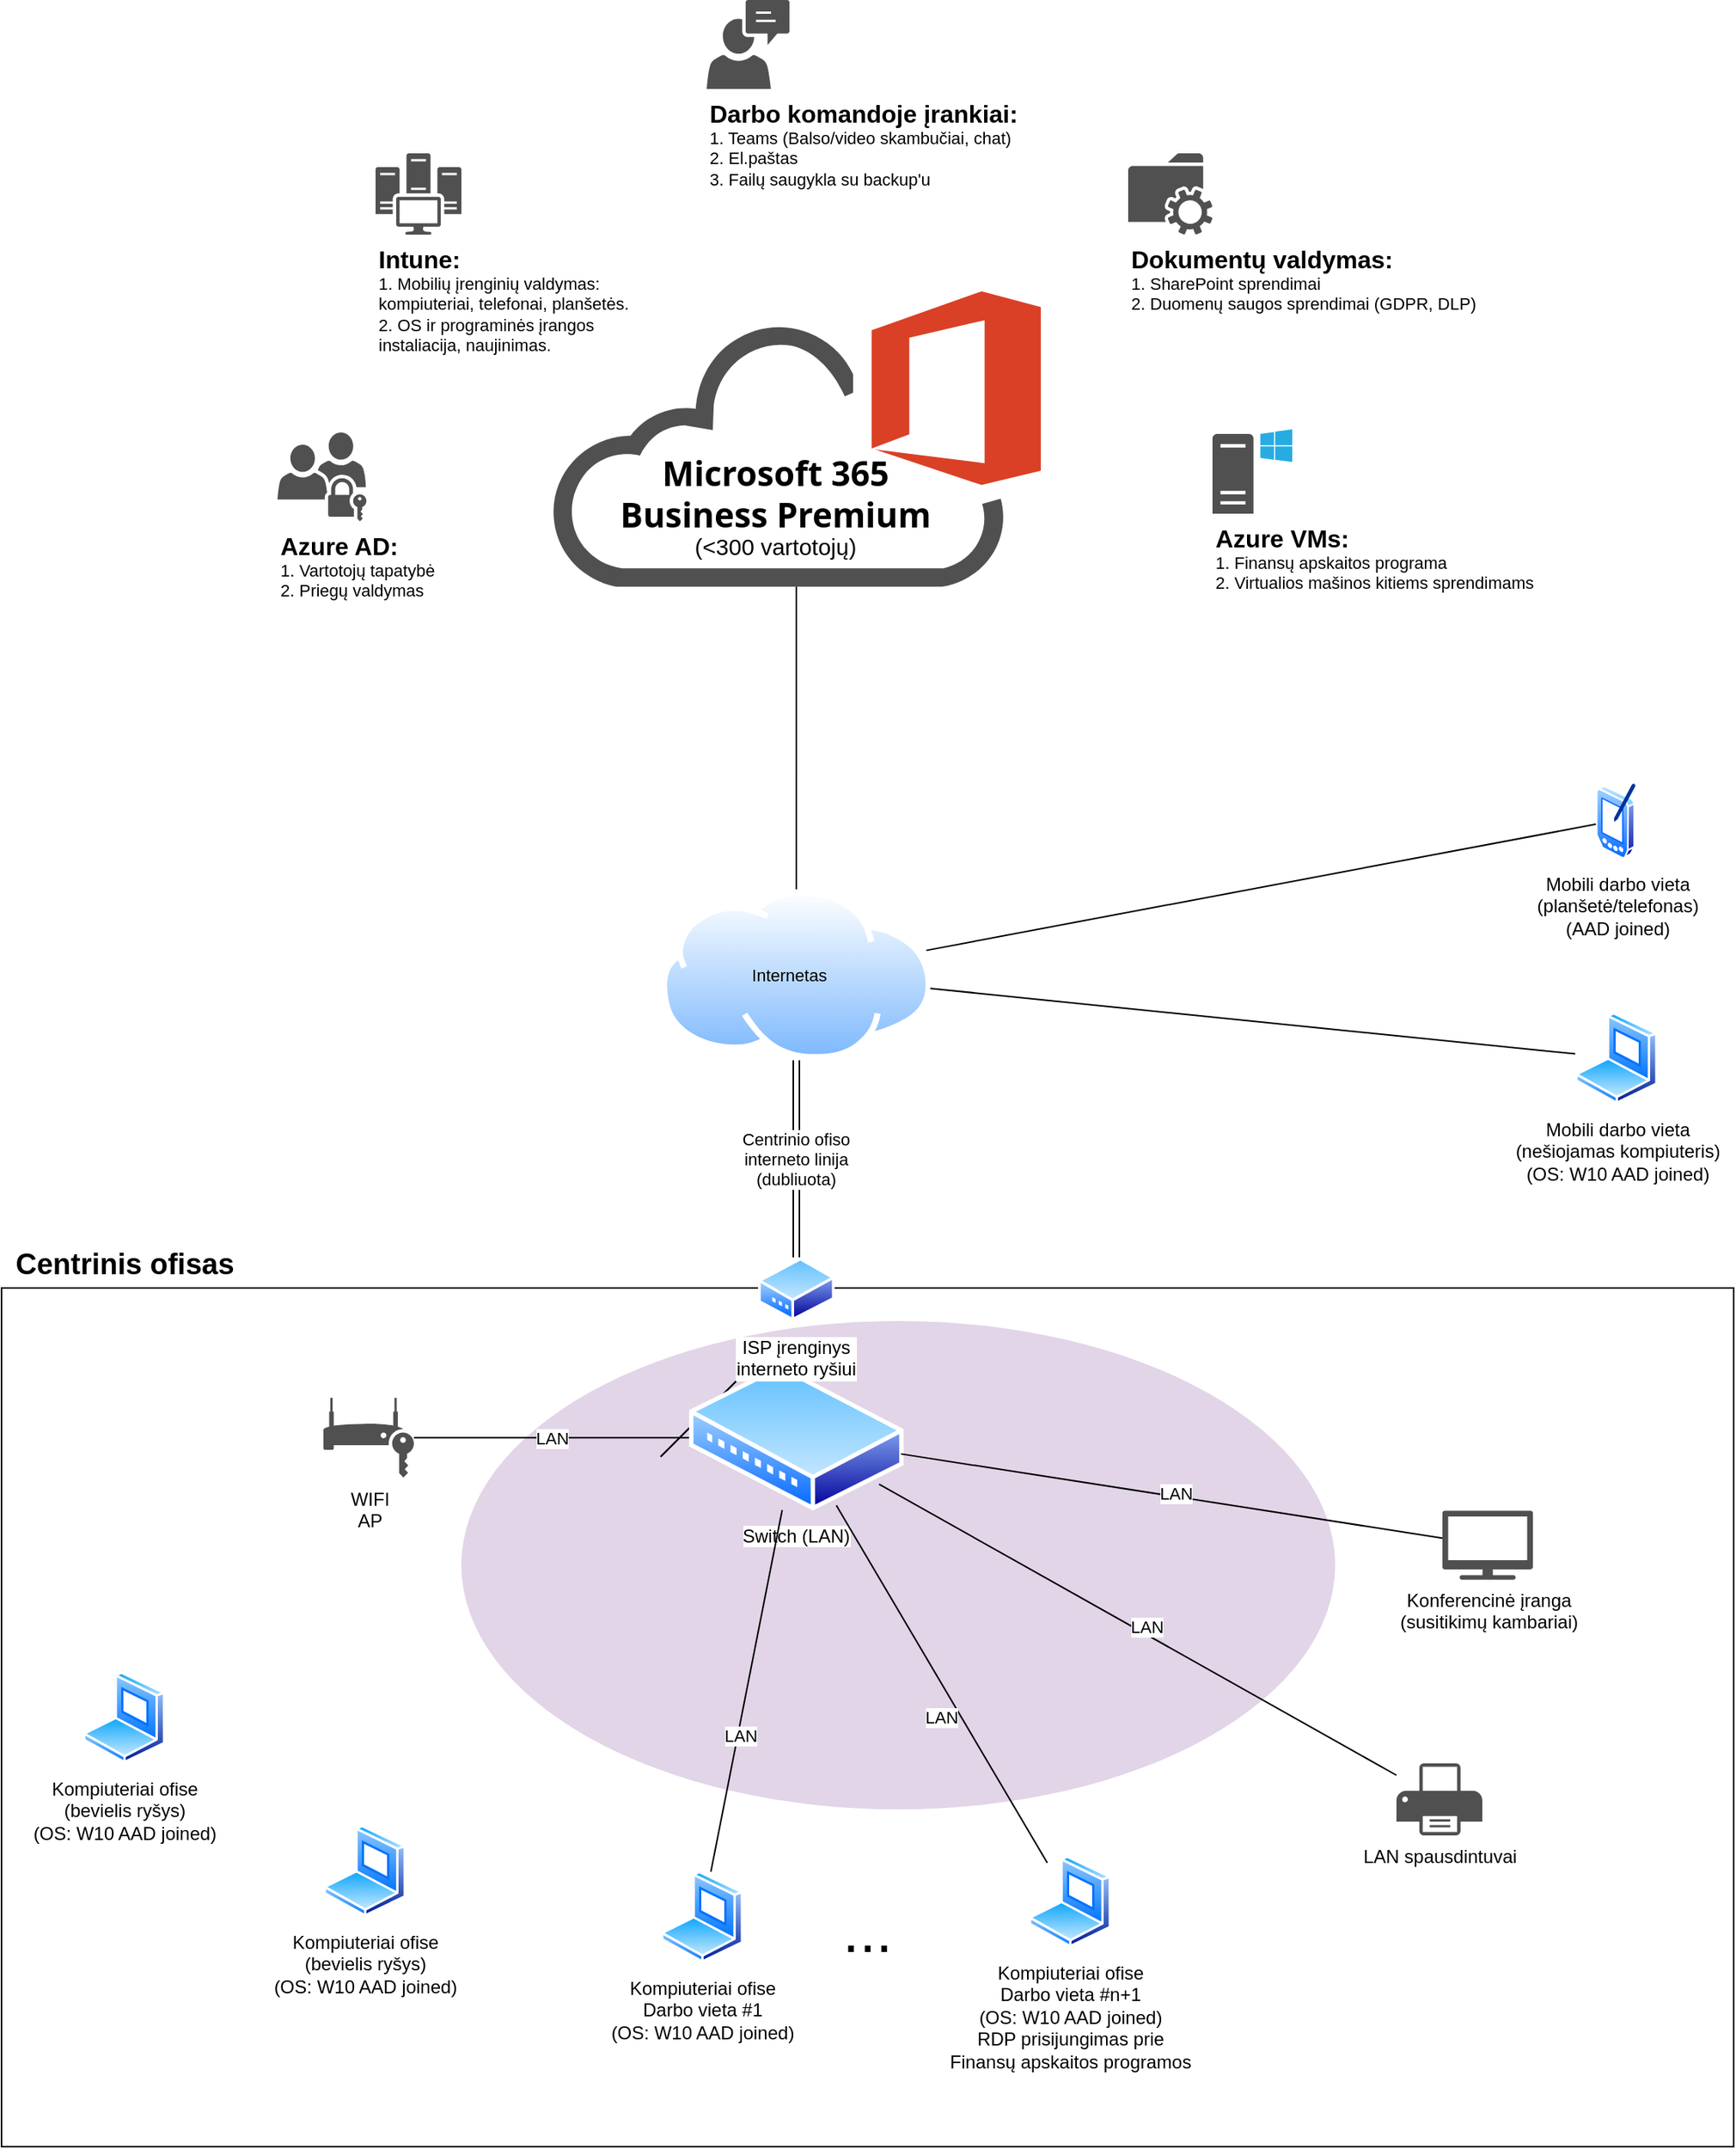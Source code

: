 <mxfile version="13.11.0" type="github">
  <diagram name="Page-1" id="e3a06f82-3646-2815-327d-82caf3d4e204">
    <mxGraphModel dx="1422" dy="2121" grid="1" gridSize="10" guides="1" tooltips="1" connect="1" arrows="1" fold="1" page="1" pageScale="1.5" pageWidth="1169" pageHeight="826" background="none" math="0" shadow="0">
      <root>
        <mxCell id="0" style=";html=1;" />
        <mxCell id="1" style=";html=1;" parent="0" />
        <mxCell id="Qnc5R-Qy2l6LQjeW2h2R-31" value="" style="rounded=0;whiteSpace=wrap;html=1;fontSize=11;" vertex="1" parent="1">
          <mxGeometry x="270" y="560" width="1130" height="560" as="geometry" />
        </mxCell>
        <mxCell id="Qnc5R-Qy2l6LQjeW2h2R-66" value="" style="ellipse;whiteSpace=wrap;html=1;labelBackgroundColor=none;fontSize=11;align=left;fillColor=#E1D5E7;strokeColor=none;" vertex="1" parent="1">
          <mxGeometry x="570" y="581.5" width="570" height="318.5" as="geometry" />
        </mxCell>
        <mxCell id="Qnc5R-Qy2l6LQjeW2h2R-1" value="" style="aspect=fixed;perimeter=ellipsePerimeter;align=center;shadow=0;dashed=0;spacingTop=3;image;image=img/lib/active_directory/internet_cloud.svg;html=1;" vertex="1" parent="1">
          <mxGeometry x="700" y="300" width="176.98" height="111.5" as="geometry" />
        </mxCell>
        <mxCell id="Qnc5R-Qy2l6LQjeW2h2R-2" value="Mobili darbo vieta&lt;br&gt;(nešiojamas kompiuteris)&lt;br&gt;(OS: W10 AAD joined)" style="aspect=fixed;perimeter=ellipsePerimeter;html=1;align=center;shadow=0;dashed=0;spacingTop=3;image;image=img/lib/active_directory/laptop_client.svg;" vertex="1" parent="1">
          <mxGeometry x="1296.5" y="380" width="54" height="60" as="geometry" />
        </mxCell>
        <mxCell id="Qnc5R-Qy2l6LQjeW2h2R-3" value="Mobili darbo vieta&lt;br&gt;(planšetė/telefonas)&lt;br&gt;(AAD joined)" style="aspect=fixed;perimeter=ellipsePerimeter;html=1;align=center;shadow=0;dashed=0;spacingTop=3;image;image=img/lib/active_directory/pda.svg;" vertex="1" parent="1">
          <mxGeometry x="1310" y="230" width="27" height="50" as="geometry" />
        </mxCell>
        <mxCell id="Qnc5R-Qy2l6LQjeW2h2R-29" value="Centrinio ofiso &lt;br&gt;interneto linija&lt;br&gt;(dubliuota)" style="edgeStyle=orthogonalEdgeStyle;rounded=0;orthogonalLoop=1;jettySize=auto;html=1;startFill=0;endArrow=none;endFill=0;strokeColor=#000000;shape=link;" edge="1" parent="1" source="Qnc5R-Qy2l6LQjeW2h2R-12" target="Qnc5R-Qy2l6LQjeW2h2R-1">
          <mxGeometry relative="1" as="geometry" />
        </mxCell>
        <mxCell id="Qnc5R-Qy2l6LQjeW2h2R-34" value="" style="endArrow=none;html=1;strokeColor=#000000;" edge="1" parent="1">
          <mxGeometry width="50" height="50" relative="1" as="geometry">
            <mxPoint x="700" y="670" as="sourcePoint" />
            <mxPoint x="750" y="620" as="targetPoint" />
          </mxGeometry>
        </mxCell>
        <mxCell id="Qnc5R-Qy2l6LQjeW2h2R-35" value="" style="endArrow=none;html=1;strokeColor=#000000;" edge="1" parent="1">
          <mxGeometry width="50" height="50" relative="1" as="geometry">
            <mxPoint x="700" y="670" as="sourcePoint" />
            <mxPoint x="750" y="620" as="targetPoint" />
          </mxGeometry>
        </mxCell>
        <mxCell id="Qnc5R-Qy2l6LQjeW2h2R-4" value="Switch (LAN)" style="aspect=fixed;perimeter=ellipsePerimeter;html=1;align=center;shadow=0;dashed=0;spacingTop=3;image;image=img/lib/active_directory/wiring_hub.svg;" vertex="1" parent="1">
          <mxGeometry x="718.49" y="610" width="140" height="95.2" as="geometry" />
        </mxCell>
        <mxCell id="Qnc5R-Qy2l6LQjeW2h2R-8" value="" style="rounded=0;orthogonalLoop=1;jettySize=auto;html=1;startFill=0;endFill=0;anchorPointDirection=0;endArrow=none;" edge="1" parent="1" source="Qnc5R-Qy2l6LQjeW2h2R-5" target="Qnc5R-Qy2l6LQjeW2h2R-4">
          <mxGeometry x="400" y="520" as="geometry" />
        </mxCell>
        <mxCell id="Qnc5R-Qy2l6LQjeW2h2R-26" value="LAN" style="edgeLabel;html=1;align=center;verticalAlign=middle;resizable=0;points=[];" vertex="1" connectable="0" parent="Qnc5R-Qy2l6LQjeW2h2R-8">
          <mxGeometry x="-0.179" relative="1" as="geometry">
            <mxPoint y="8" as="offset" />
          </mxGeometry>
        </mxCell>
        <mxCell id="Qnc5R-Qy2l6LQjeW2h2R-5" value="Kompiuteriai ofise&lt;br&gt;Darbo vieta #1&lt;br&gt;(OS: W10 AAD joined)" style="aspect=fixed;perimeter=ellipsePerimeter;html=1;align=center;shadow=0;dashed=0;spacingTop=3;image;image=img/lib/active_directory/laptop_client.svg;" vertex="1" parent="1">
          <mxGeometry x="700" y="940" width="54" height="60" as="geometry" />
        </mxCell>
        <mxCell id="Qnc5R-Qy2l6LQjeW2h2R-9" value="LAN" style="rounded=0;orthogonalLoop=1;jettySize=auto;html=1;startFill=0;endFill=0;anchorPointDirection=0;elbow=vertical;endSize=0;startSize=0;endArrow=none;" edge="1" parent="1" source="Qnc5R-Qy2l6LQjeW2h2R-6" target="Qnc5R-Qy2l6LQjeW2h2R-4">
          <mxGeometry as="geometry">
            <mxPoint y="22" as="offset" />
          </mxGeometry>
        </mxCell>
        <mxCell id="Qnc5R-Qy2l6LQjeW2h2R-6" value="Kompiuteriai ofise&lt;br&gt;Darbo vieta #n+1&lt;br&gt;(OS: W10 AAD joined)&lt;br&gt;RDP prisijungimas prie &lt;br&gt;Finansų apskaitos programos" style="aspect=fixed;perimeter=ellipsePerimeter;html=1;align=center;shadow=0;dashed=0;spacingTop=3;image;image=img/lib/active_directory/laptop_client.svg;" vertex="1" parent="1">
          <mxGeometry x="940" y="930" width="54" height="60" as="geometry" />
        </mxCell>
        <mxCell id="Qnc5R-Qy2l6LQjeW2h2R-7" value="Kompiuteriai ofise&lt;br&gt;(bevielis ryšys)&lt;br&gt;(OS: W10 AAD joined)" style="aspect=fixed;perimeter=ellipsePerimeter;html=1;align=center;shadow=0;dashed=0;spacingTop=3;image;image=img/lib/active_directory/laptop_client.svg;" vertex="1" parent="1">
          <mxGeometry x="480" y="910" width="54" height="60" as="geometry" />
        </mxCell>
        <mxCell id="Qnc5R-Qy2l6LQjeW2h2R-12" value="ISP įrenginys&lt;br&gt;interneto ryšiui" style="aspect=fixed;perimeter=ellipsePerimeter;html=1;align=center;shadow=0;dashed=0;spacingTop=3;image;image=img/lib/active_directory/modem.svg;" vertex="1" parent="1">
          <mxGeometry x="763.49" y="540" width="50" height="41.5" as="geometry" />
        </mxCell>
        <mxCell id="Qnc5R-Qy2l6LQjeW2h2R-13" value="LAN spausdintuvai" style="pointerEvents=1;shadow=0;dashed=0;html=1;strokeColor=none;fillColor=#505050;labelPosition=center;verticalLabelPosition=bottom;verticalAlign=top;outlineConnect=0;align=center;shape=mxgraph.office.devices.printer;" vertex="1" parent="1">
          <mxGeometry x="1180" y="870" width="56" height="47" as="geometry" />
        </mxCell>
        <object label="LAN" placeholders="1" id="Qnc5R-Qy2l6LQjeW2h2R-18">
          <mxCell style="edgeStyle=orthogonalEdgeStyle;rounded=0;orthogonalLoop=1;jettySize=auto;html=1;endArrow=none;endFill=0;" edge="1" parent="1" source="Qnc5R-Qy2l6LQjeW2h2R-14" target="Qnc5R-Qy2l6LQjeW2h2R-4">
            <mxGeometry x="400" y="520" as="geometry" />
          </mxCell>
        </object>
        <mxCell id="Qnc5R-Qy2l6LQjeW2h2R-14" value="WIFI&lt;br&gt;AP" style="pointerEvents=1;shadow=0;dashed=0;html=1;strokeColor=none;fillColor=#505050;labelPosition=center;verticalLabelPosition=bottom;verticalAlign=top;outlineConnect=0;align=center;shape=mxgraph.office.devices.session_border_controller;movableLabel=1;" vertex="1" parent="1">
          <mxGeometry x="480" y="631.6" width="59" height="52" as="geometry" />
        </mxCell>
        <mxCell id="Qnc5R-Qy2l6LQjeW2h2R-24" value="LAN" style="rounded=0;orthogonalLoop=1;jettySize=auto;html=1;endArrow=none;endFill=0;" edge="1" parent="1" source="Qnc5R-Qy2l6LQjeW2h2R-15" target="Qnc5R-Qy2l6LQjeW2h2R-4">
          <mxGeometry as="geometry">
            <mxPoint x="3" y="-2" as="offset" />
          </mxGeometry>
        </mxCell>
        <mxCell id="Qnc5R-Qy2l6LQjeW2h2R-15" value="Konferencinė įranga&lt;br&gt;(susitikimų kambariai)" style="pointerEvents=1;shadow=0;dashed=0;html=1;strokeColor=none;fillColor=#505050;labelPosition=center;verticalLabelPosition=bottom;verticalAlign=top;outlineConnect=0;align=center;shape=mxgraph.office.devices.tv;" vertex="1" parent="1">
          <mxGeometry x="1210" y="705.2" width="59" height="45" as="geometry" />
        </mxCell>
        <mxCell id="Qnc5R-Qy2l6LQjeW2h2R-39" value="Centrinis ofisas" style="text;html=1;align=center;verticalAlign=middle;resizable=0;points=[];autosize=1;fontSize=19;fontStyle=1" vertex="1" parent="1">
          <mxGeometry x="270" y="530" width="160" height="30" as="geometry" />
        </mxCell>
        <mxCell id="Qnc5R-Qy2l6LQjeW2h2R-42" value="" style="shape=image;html=1;verticalAlign=top;verticalLabelPosition=bottom;labelBackgroundColor=#ffffff;imageAspect=0;aspect=fixed;image=https://cdn1.iconfinder.com/data/icons/computer-hardware-cute-style-vol-2/52/wifi__wireless__internet__network__signal__connection__router-128.png;fontSize=19;" vertex="1" parent="1">
          <mxGeometry x="500" y="867" width="50" height="50" as="geometry" />
        </mxCell>
        <mxCell id="Qnc5R-Qy2l6LQjeW2h2R-43" value="" style="shape=image;html=1;verticalAlign=top;verticalLabelPosition=bottom;labelBackgroundColor=#ffffff;imageAspect=0;aspect=fixed;image=https://cdn1.iconfinder.com/data/icons/computer-hardware-cute-style-vol-2/52/wifi__wireless__internet__network__signal__connection__router-128.png;fontSize=19;rotation=-180;" vertex="1" parent="1">
          <mxGeometry x="484.5" y="720" width="50" height="50" as="geometry" />
        </mxCell>
        <mxCell id="Qnc5R-Qy2l6LQjeW2h2R-44" value="Kompiuteriai ofise&lt;br&gt;(bevielis ryšys)&lt;br&gt;(OS: W10 AAD joined)" style="aspect=fixed;perimeter=ellipsePerimeter;html=1;align=center;shadow=0;dashed=0;spacingTop=3;image;image=img/lib/active_directory/laptop_client.svg;" vertex="1" parent="1">
          <mxGeometry x="323" y="810" width="54" height="60" as="geometry" />
        </mxCell>
        <mxCell id="Qnc5R-Qy2l6LQjeW2h2R-45" value="" style="shape=image;html=1;verticalAlign=top;verticalLabelPosition=bottom;labelBackgroundColor=#ffffff;imageAspect=0;aspect=fixed;image=https://cdn1.iconfinder.com/data/icons/computer-hardware-cute-style-vol-2/52/wifi__wireless__internet__network__signal__connection__router-128.png;fontSize=19;rotation=30;" vertex="1" parent="1">
          <mxGeometry x="350" y="770" width="50" height="50" as="geometry" />
        </mxCell>
        <mxCell id="Qnc5R-Qy2l6LQjeW2h2R-46" value="&lt;font style=&quot;font-size: 11px;&quot;&gt;LAN&lt;/font&gt;" style="endArrow=none;html=1;strokeColor=#000000;fontSize=11;" edge="1" parent="1" source="Qnc5R-Qy2l6LQjeW2h2R-13" target="Qnc5R-Qy2l6LQjeW2h2R-4">
          <mxGeometry x="-0.022" y="-4" width="50" height="50" relative="1" as="geometry">
            <mxPoint x="700" y="670" as="sourcePoint" />
            <mxPoint x="750" y="620" as="targetPoint" />
            <mxPoint as="offset" />
          </mxGeometry>
        </mxCell>
        <mxCell id="Qnc5R-Qy2l6LQjeW2h2R-48" value="" style="endArrow=none;html=1;strokeColor=#000000;fontSize=11;" edge="1" parent="1" source="Qnc5R-Qy2l6LQjeW2h2R-1" target="Qnc5R-Qy2l6LQjeW2h2R-3">
          <mxGeometry width="50" height="50" relative="1" as="geometry">
            <mxPoint x="700" y="360" as="sourcePoint" />
            <mxPoint x="750" y="310" as="targetPoint" />
          </mxGeometry>
        </mxCell>
        <mxCell id="Qnc5R-Qy2l6LQjeW2h2R-49" value="" style="endArrow=none;html=1;strokeColor=#000000;fontSize=11;" edge="1" parent="1" source="Qnc5R-Qy2l6LQjeW2h2R-1" target="Qnc5R-Qy2l6LQjeW2h2R-2">
          <mxGeometry width="50" height="50" relative="1" as="geometry">
            <mxPoint x="700" y="360" as="sourcePoint" />
            <mxPoint x="750" y="310" as="targetPoint" />
          </mxGeometry>
        </mxCell>
        <mxCell id="Qnc5R-Qy2l6LQjeW2h2R-50" value="Internetas" style="text;html=1;strokeColor=none;fillColor=none;align=center;verticalAlign=middle;whiteSpace=wrap;rounded=0;fontSize=11;" vertex="1" parent="1">
          <mxGeometry x="764.49" y="345.75" width="40" height="20" as="geometry" />
        </mxCell>
        <mxCell id="Qnc5R-Qy2l6LQjeW2h2R-51" value="" style="pointerEvents=1;shadow=0;dashed=0;html=1;strokeColor=none;fillColor=#505050;labelPosition=center;verticalLabelPosition=bottom;outlineConnect=0;verticalAlign=top;align=center;shape=mxgraph.office.clouds.office_365;fontSize=11;" vertex="1" parent="1">
          <mxGeometry x="628.99" y="-90" width="318.99" height="192.66" as="geometry" />
        </mxCell>
        <mxCell id="Qnc5R-Qy2l6LQjeW2h2R-52" value="" style="endArrow=none;html=1;strokeColor=#000000;fontSize=11;" edge="1" parent="1" source="Qnc5R-Qy2l6LQjeW2h2R-1" target="Qnc5R-Qy2l6LQjeW2h2R-51">
          <mxGeometry width="50" height="50" relative="1" as="geometry">
            <mxPoint x="700" y="250" as="sourcePoint" />
            <mxPoint x="750" y="200" as="targetPoint" />
          </mxGeometry>
        </mxCell>
        <mxCell id="Qnc5R-Qy2l6LQjeW2h2R-53" value="&lt;font style=&quot;font-size: 16px&quot;&gt;&lt;b&gt;Azure VMs:&lt;/b&gt;&lt;/font&gt;&lt;br&gt;1.&amp;nbsp;Finansų apskaitos programa&lt;br&gt;2. Virtualios mašinos kitiems sprendimams" style="pointerEvents=1;shadow=0;dashed=0;html=1;strokeColor=none;fillColor=#505050;labelPosition=center;verticalLabelPosition=bottom;verticalAlign=top;outlineConnect=0;align=left;shape=mxgraph.office.servers.windows_server;fontSize=11;" vertex="1" parent="1">
          <mxGeometry x="1060" width="52" height="55" as="geometry" />
        </mxCell>
        <mxCell id="Qnc5R-Qy2l6LQjeW2h2R-54" value="&lt;div style=&quot;&quot;&gt;&lt;span&gt;&lt;font style=&quot;font-size: 16px&quot;&gt;&lt;b&gt;Azure AD:&lt;/b&gt;&lt;/font&gt;&lt;/span&gt;&lt;/div&gt;&lt;div style=&quot;&quot;&gt;&lt;span&gt;1. Vartotojų tapatybė&lt;/span&gt;&lt;/div&gt;&lt;div style=&quot;&quot;&gt;&lt;span&gt;2. Priegų valdymas&lt;/span&gt;&lt;/div&gt;" style="pointerEvents=1;shadow=0;dashed=0;html=1;strokeColor=none;fillColor=#505050;labelPosition=center;verticalLabelPosition=bottom;verticalAlign=top;outlineConnect=0;align=left;shape=mxgraph.office.servers.universal_security_group;fontSize=11;" vertex="1" parent="1">
          <mxGeometry x="450" y="2" width="58" height="58" as="geometry" />
        </mxCell>
        <mxCell id="Qnc5R-Qy2l6LQjeW2h2R-55" value="&lt;div&gt;&lt;span&gt;&lt;font style=&quot;font-size: 16px&quot;&gt;&lt;b&gt;Intune:&lt;/b&gt;&lt;/font&gt;&lt;/span&gt;&lt;/div&gt;&lt;div&gt;&lt;span&gt;1. Mobilių įrenginių valdymas:&lt;/span&gt;&lt;/div&gt;&lt;div&gt;&lt;span&gt;kompiuteriai, telefonai, planšetės.&lt;/span&gt;&lt;/div&gt;&lt;div&gt;&lt;span&gt;2. OS ir programinės įrangos&lt;/span&gt;&lt;/div&gt;&lt;div&gt;instaliacija, naujinimas.&lt;/div&gt;" style="pointerEvents=1;shadow=0;dashed=0;html=1;strokeColor=none;fillColor=#505050;labelPosition=center;verticalLabelPosition=bottom;verticalAlign=top;outlineConnect=0;align=left;shape=mxgraph.office.servers.scom;fontSize=11;" vertex="1" parent="1">
          <mxGeometry x="514" y="-180" width="56" height="53" as="geometry" />
        </mxCell>
        <mxCell id="Qnc5R-Qy2l6LQjeW2h2R-56" value="&lt;h1 class=&quot;ow-prod-name ow-headinghelper-1 &quot; style=&quot;box-sizing: inherit ; margin: 0px ; font-family: &amp;#34;segoe ui&amp;#34; , &amp;#34;segoeui&amp;#34; , &amp;#34;helvetica neue&amp;#34; , &amp;#34;helvetica&amp;#34; , &amp;#34;arial&amp;#34; , sans-serif&quot;&gt;&lt;font style=&quot;font-size: 22px&quot;&gt;Microsoft 365 Business Premium&lt;/font&gt;&lt;/h1&gt;&lt;div&gt;&lt;font style=&quot;font-size: 15px&quot;&gt;(&amp;lt;300 vartotojų)&lt;/font&gt;&lt;/div&gt;" style="text;html=1;strokeColor=none;fillColor=none;align=center;verticalAlign=middle;whiteSpace=wrap;rounded=0;fontSize=11;labelBackgroundColor=none;" vertex="1" parent="1">
          <mxGeometry x="660" y="40" width="230" height="20" as="geometry" />
        </mxCell>
        <mxCell id="Qnc5R-Qy2l6LQjeW2h2R-60" value="&lt;font&gt;&lt;b&gt;&lt;font style=&quot;font-size: 16px&quot;&gt;Darbo komandoje įrankiai:&lt;/font&gt;&lt;/b&gt;&lt;br&gt;&lt;/font&gt;&lt;font style=&quot;font-size: 11px&quot;&gt;1. Teams (Balso/video skambučiai, chat)&lt;br&gt;2. El.paštas&lt;br&gt;3. Failų saugykla su backup&#39;u&lt;/font&gt;" style="pointerEvents=1;shadow=0;dashed=0;html=1;strokeColor=none;fillColor=#505050;labelPosition=center;verticalLabelPosition=bottom;verticalAlign=top;outlineConnect=0;align=left;shape=mxgraph.office.users.communications;labelBackgroundColor=none;fontSize=11;" vertex="1" parent="1">
          <mxGeometry x="730" y="-280" width="54" height="58" as="geometry" />
        </mxCell>
        <mxCell id="Qnc5R-Qy2l6LQjeW2h2R-63" value="&lt;div style=&quot;&quot;&gt;&lt;span&gt;&lt;b&gt;&lt;font style=&quot;font-size: 16px&quot;&gt;Dokumentų valdymas:&lt;/font&gt;&lt;/b&gt;&lt;/span&gt;&lt;/div&gt;&lt;div style=&quot;&quot;&gt;&lt;span&gt;1. SharePoint sprendimai&lt;/span&gt;&lt;/div&gt;&lt;div style=&quot;&quot;&gt;&lt;span&gt;2. Duomenų saugos sprendimai (GDPR, DLP)&lt;/span&gt;&lt;/div&gt;" style="pointerEvents=1;shadow=0;dashed=0;html=1;strokeColor=none;fillColor=#505050;labelPosition=center;verticalLabelPosition=bottom;verticalAlign=top;outlineConnect=0;align=left;shape=mxgraph.office.services.network_file_share_service;labelBackgroundColor=none;fontSize=11;" vertex="1" parent="1">
          <mxGeometry x="1005" y="-180" width="55" height="53" as="geometry" />
        </mxCell>
        <mxCell id="Qnc5R-Qy2l6LQjeW2h2R-64" value="&lt;font style=&quot;font-size: 39px&quot;&gt;...&lt;/font&gt;" style="text;html=1;strokeColor=none;fillColor=none;align=center;verticalAlign=middle;whiteSpace=wrap;rounded=0;labelBackgroundColor=none;fontSize=11;" vertex="1" parent="1">
          <mxGeometry x="815" y="970" width="40" height="20" as="geometry" />
        </mxCell>
      </root>
    </mxGraphModel>
  </diagram>
</mxfile>
